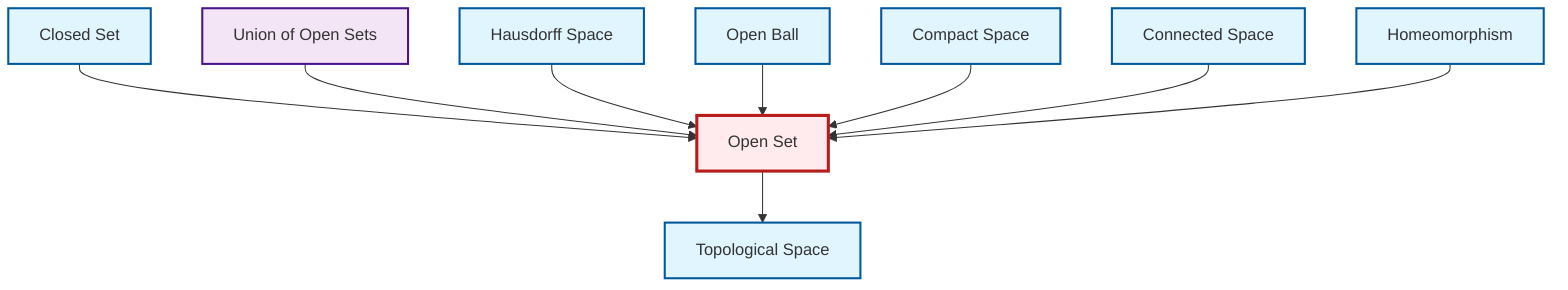 graph TD
    classDef definition fill:#e1f5fe,stroke:#01579b,stroke-width:2px
    classDef theorem fill:#f3e5f5,stroke:#4a148c,stroke-width:2px
    classDef axiom fill:#fff3e0,stroke:#e65100,stroke-width:2px
    classDef example fill:#e8f5e9,stroke:#1b5e20,stroke-width:2px
    classDef current fill:#ffebee,stroke:#b71c1c,stroke-width:3px
    def-homeomorphism["Homeomorphism"]:::definition
    thm-union-open-sets["Union of Open Sets"]:::theorem
    def-hausdorff["Hausdorff Space"]:::definition
    def-open-set["Open Set"]:::definition
    def-compact["Compact Space"]:::definition
    def-topological-space["Topological Space"]:::definition
    def-closed-set["Closed Set"]:::definition
    def-connected["Connected Space"]:::definition
    def-open-ball["Open Ball"]:::definition
    def-closed-set --> def-open-set
    thm-union-open-sets --> def-open-set
    def-hausdorff --> def-open-set
    def-open-ball --> def-open-set
    def-compact --> def-open-set
    def-connected --> def-open-set
    def-homeomorphism --> def-open-set
    def-open-set --> def-topological-space
    class def-open-set current